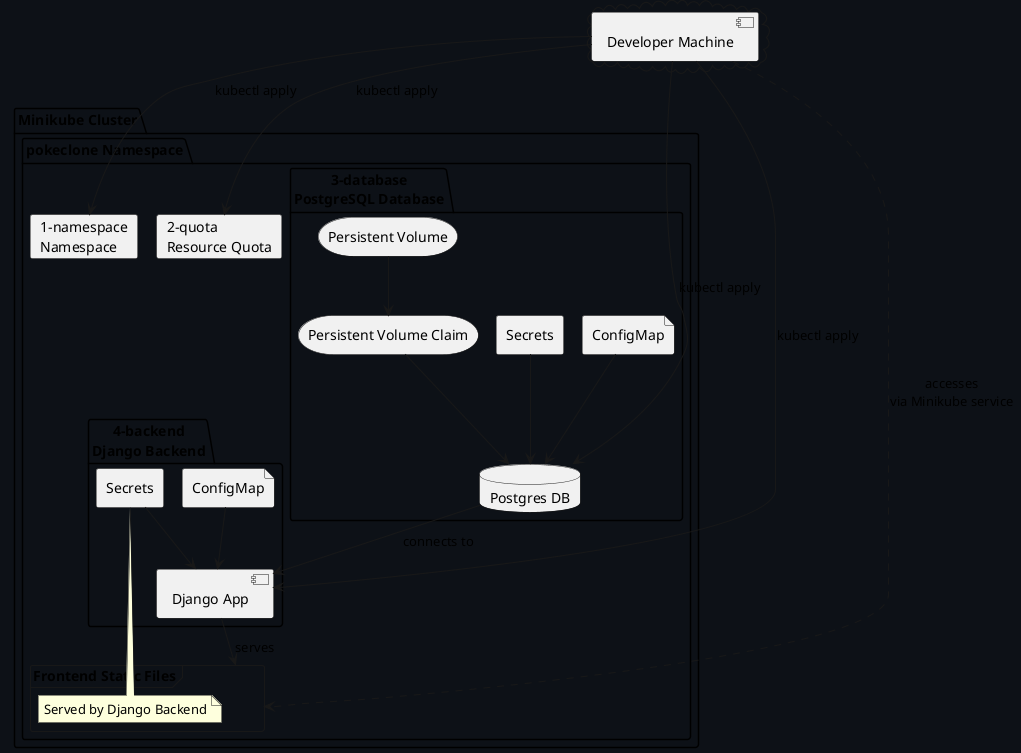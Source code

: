 @startuml PokeClone Minikube Deployment
!pragma layout smetana
allowmixing
skinParam backgroundColor 0D1117

package "Minikube Cluster" {
    package "pokeclone Namespace" {
        card "1-namespace\nNamespace" as Namespace
        card "2-quota\nResource Quota" as Quota

        package "3-database\nPostgreSQL Database" {
            database "Postgres DB" as DB
            file "ConfigMap" as DBConfigMap
            agent "Secrets" as DBSecrets
            storage "Persistent Volume" as PV
            storage "Persistent Volume Claim" as PVC
            DBConfigMap --> DB
            DBSecrets --> DB
            PVC --> DB
            PV --> PVC
        }

        package "4-backend\nDjango Backend" {
            component "Django App" as BackendApp
            file "ConfigMap" as BackendConfigMap
            agent "Secrets" as BackendSecrets
            BackendConfigMap --> BackendApp
            BackendSecrets --> BackendApp
            DB --> BackendApp : "connects to"
        }

        frame "Frontend Static Files" as FrontendFiles {
            note right: Served by Django Backend
        }

        BackendApp --> FrontendFiles : "serves"
    }
}

cloud {
    component "Developer Machine" as DevMachine
    DevMachine --> Namespace : "kubectl apply"
    DevMachine --> Quota : "kubectl apply"
    DevMachine --> DB : "kubectl apply"
    DevMachine --> BackendApp : "kubectl apply"
}

DevMachine ..> FrontendFiles : "accesses\nvia Minikube service"

@enduml
